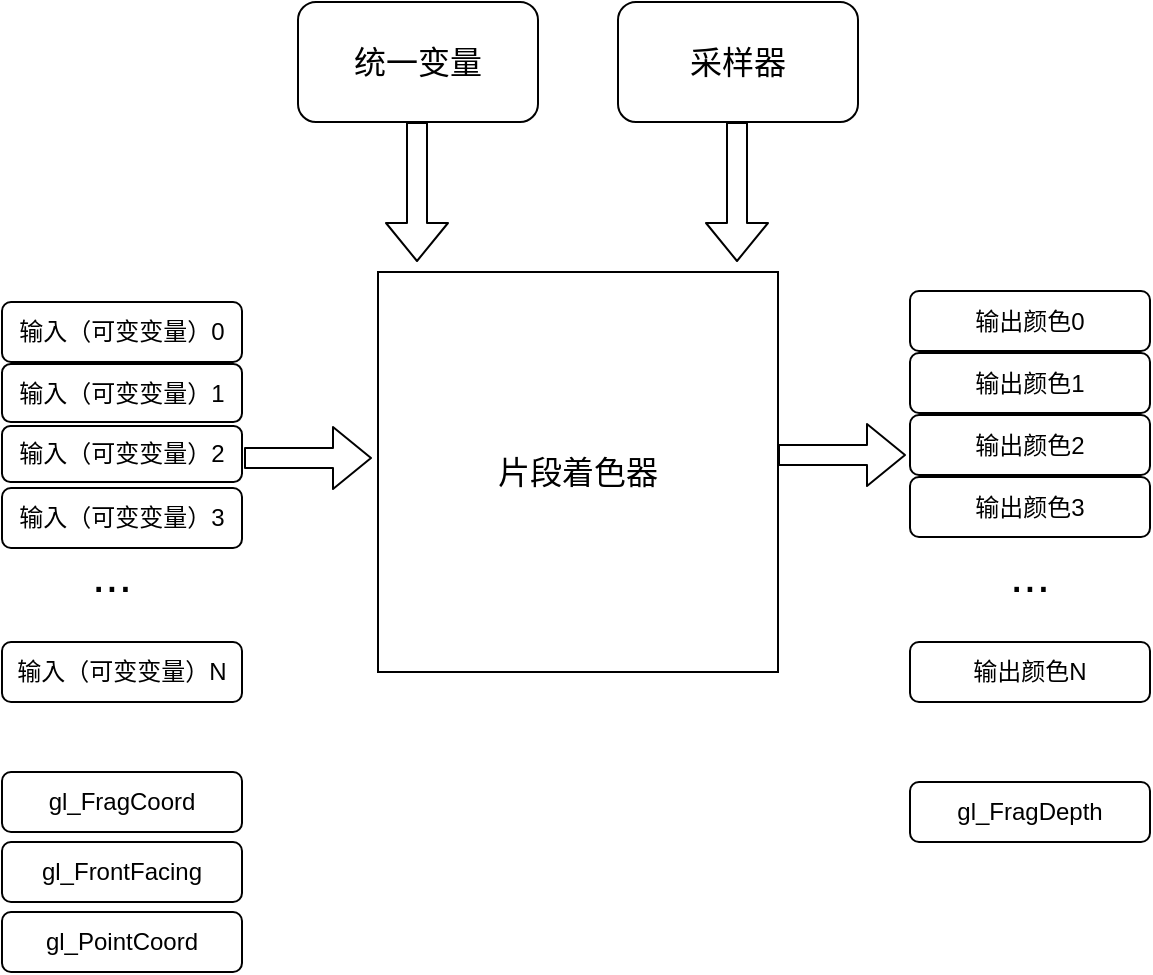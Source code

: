 <mxfile version="10.5.9" type="device"><diagram id="o6ZkOtwbTyPWRML8F802" name="Page-1"><mxGraphModel dx="1394" dy="796" grid="1" gridSize="10" guides="1" tooltips="1" connect="1" arrows="1" fold="1" page="1" pageScale="1" pageWidth="827" pageHeight="1169" math="0" shadow="0"><root><mxCell id="0"/><mxCell id="1" parent="0"/><mxCell id="HuzpLhSsnEHT9BLPJJEM-1" value="&lt;font style=&quot;font-size: 16px&quot;&gt;统一变量&lt;/font&gt;" style="rounded=1;whiteSpace=wrap;html=1;fontSize=16;" parent="1" vertex="1"><mxGeometry x="240" y="120" width="120" height="60" as="geometry"/></mxCell><mxCell id="HuzpLhSsnEHT9BLPJJEM-2" value="&lt;font style=&quot;font-size: 16px&quot;&gt;采样器&lt;/font&gt;" style="rounded=1;whiteSpace=wrap;html=1;" parent="1" vertex="1"><mxGeometry x="400" y="120" width="120" height="60" as="geometry"/></mxCell><mxCell id="HuzpLhSsnEHT9BLPJJEM-3" value="&lt;font style=&quot;font-size: 12px&quot;&gt;输入（可变变量）0&lt;/font&gt;" style="rounded=1;whiteSpace=wrap;html=1;" parent="1" vertex="1"><mxGeometry x="92" y="270" width="120" height="30" as="geometry"/></mxCell><mxCell id="HuzpLhSsnEHT9BLPJJEM-4" value="&lt;font style=&quot;font-size: 16px&quot;&gt;片段着色器&lt;/font&gt;" style="whiteSpace=wrap;html=1;aspect=fixed;" parent="1" vertex="1"><mxGeometry x="280" y="255" width="200" height="200" as="geometry"/></mxCell><mxCell id="HuzpLhSsnEHT9BLPJJEM-6" value="" style="shape=flexArrow;endArrow=classic;html=1;exitX=0.5;exitY=1;exitDx=0;exitDy=0;" parent="1" edge="1"><mxGeometry width="50" height="50" relative="1" as="geometry"><mxPoint x="459.5" y="180" as="sourcePoint"/><mxPoint x="459.5" y="250" as="targetPoint"/></mxGeometry></mxCell><mxCell id="HuzpLhSsnEHT9BLPJJEM-7" value="" style="shape=flexArrow;endArrow=classic;html=1;exitX=0.5;exitY=1;exitDx=0;exitDy=0;" parent="1" edge="1"><mxGeometry width="50" height="50" relative="1" as="geometry"><mxPoint x="299.5" y="180" as="sourcePoint"/><mxPoint x="299.5" y="250" as="targetPoint"/></mxGeometry></mxCell><mxCell id="HuzpLhSsnEHT9BLPJJEM-8" value="&lt;span&gt;输入（&lt;/span&gt;可变变量&lt;span&gt;）1&lt;/span&gt;" style="rounded=1;whiteSpace=wrap;html=1;" parent="1" vertex="1"><mxGeometry x="92" y="301" width="120" height="29" as="geometry"/></mxCell><mxCell id="HuzpLhSsnEHT9BLPJJEM-9" value="&lt;span&gt;输入（&lt;/span&gt;可变变量&lt;span&gt;）2&lt;/span&gt;" style="rounded=1;whiteSpace=wrap;html=1;" parent="1" vertex="1"><mxGeometry x="92" y="332" width="120" height="28" as="geometry"/></mxCell><mxCell id="HuzpLhSsnEHT9BLPJJEM-10" value="&lt;span&gt;输入（&lt;/span&gt;可变变量&lt;span&gt;）3&lt;/span&gt;" style="rounded=1;whiteSpace=wrap;html=1;" parent="1" vertex="1"><mxGeometry x="92" y="363" width="120" height="30" as="geometry"/></mxCell><mxCell id="HuzpLhSsnEHT9BLPJJEM-11" value="输出颜色0" style="rounded=1;whiteSpace=wrap;html=1;" parent="1" vertex="1"><mxGeometry x="546" y="264.5" width="120" height="30" as="geometry"/></mxCell><mxCell id="HuzpLhSsnEHT9BLPJJEM-12" value="&lt;span&gt;输出&lt;/span&gt;颜色&lt;span&gt;1&lt;/span&gt;" style="rounded=1;whiteSpace=wrap;html=1;" parent="1" vertex="1"><mxGeometry x="546" y="295.5" width="120" height="30" as="geometry"/></mxCell><mxCell id="HuzpLhSsnEHT9BLPJJEM-13" value="&lt;span&gt;输出&lt;/span&gt;颜色&lt;span&gt;2&lt;/span&gt;" style="rounded=1;whiteSpace=wrap;html=1;" parent="1" vertex="1"><mxGeometry x="546" y="326.5" width="120" height="30" as="geometry"/></mxCell><mxCell id="HuzpLhSsnEHT9BLPJJEM-14" value="&lt;span&gt;输出&lt;/span&gt;颜色&lt;span&gt;3&lt;/span&gt;" style="rounded=1;whiteSpace=wrap;html=1;" parent="1" vertex="1"><mxGeometry x="546" y="357.5" width="120" height="30" as="geometry"/></mxCell><mxCell id="HuzpLhSsnEHT9BLPJJEM-15" value="&lt;span&gt;输入（&lt;/span&gt;可变变量&lt;span&gt;）N&lt;/span&gt;" style="rounded=1;whiteSpace=wrap;html=1;" parent="1" vertex="1"><mxGeometry x="92" y="440" width="120" height="30" as="geometry"/></mxCell><mxCell id="HuzpLhSsnEHT9BLPJJEM-16" value="&lt;span&gt;输出&lt;/span&gt;颜色&lt;span&gt;N&lt;/span&gt;" style="rounded=1;whiteSpace=wrap;html=1;" parent="1" vertex="1"><mxGeometry x="546" y="440" width="120" height="30" as="geometry"/></mxCell><mxCell id="HuzpLhSsnEHT9BLPJJEM-17" value="&lt;font style=&quot;font-size: 24px&quot;&gt;...&lt;/font&gt;" style="text;html=1;strokeColor=none;fillColor=none;align=center;verticalAlign=middle;whiteSpace=wrap;rounded=0;" parent="1" vertex="1"><mxGeometry x="127" y="396.5" width="40" height="20" as="geometry"/></mxCell><mxCell id="HuzpLhSsnEHT9BLPJJEM-18" value="&lt;font style=&quot;font-size: 24px&quot;&gt;...&lt;/font&gt;" style="text;html=1;strokeColor=none;fillColor=none;align=center;verticalAlign=middle;whiteSpace=wrap;rounded=0;" parent="1" vertex="1"><mxGeometry x="586" y="396.5" width="40" height="20" as="geometry"/></mxCell><mxCell id="HuzpLhSsnEHT9BLPJJEM-19" value="gl_FragDepth" style="rounded=1;whiteSpace=wrap;html=1;" parent="1" vertex="1"><mxGeometry x="546" y="510" width="120" height="30" as="geometry"/></mxCell><mxCell id="HuzpLhSsnEHT9BLPJJEM-28" value="" style="shape=flexArrow;endArrow=classic;html=1;exitX=1;exitY=0.5;exitDx=0;exitDy=0;entryX=-0.02;entryY=0.465;entryDx=0;entryDy=0;entryPerimeter=0;" parent="1" edge="1"><mxGeometry width="50" height="50" relative="1" as="geometry"><mxPoint x="213" y="348" as="sourcePoint"/><mxPoint x="277" y="348" as="targetPoint"/></mxGeometry></mxCell><mxCell id="HuzpLhSsnEHT9BLPJJEM-30" value="" style="shape=flexArrow;endArrow=classic;html=1;exitX=1;exitY=0.5;exitDx=0;exitDy=0;entryX=-0.02;entryY=0.465;entryDx=0;entryDy=0;entryPerimeter=0;" parent="1" edge="1"><mxGeometry width="50" height="50" relative="1" as="geometry"><mxPoint x="480" y="346.5" as="sourcePoint"/><mxPoint x="544" y="346.5" as="targetPoint"/></mxGeometry></mxCell><mxCell id="SMlOj6gh7q2Y0d60NIlc-1" value="gl_FragCoord" style="rounded=1;whiteSpace=wrap;html=1;" vertex="1" parent="1"><mxGeometry x="92" y="505" width="120" height="30" as="geometry"/></mxCell><mxCell id="SMlOj6gh7q2Y0d60NIlc-2" value="gl_FrontFacing" style="rounded=1;whiteSpace=wrap;html=1;" vertex="1" parent="1"><mxGeometry x="92" y="540" width="120" height="30" as="geometry"/></mxCell><mxCell id="SMlOj6gh7q2Y0d60NIlc-5" value="gl_PointCoord" style="rounded=1;whiteSpace=wrap;html=1;" vertex="1" parent="1"><mxGeometry x="92" y="575" width="120" height="30" as="geometry"/></mxCell></root></mxGraphModel></diagram></mxfile>